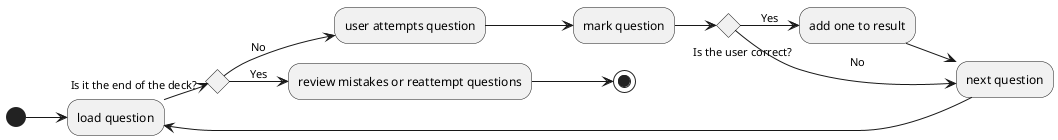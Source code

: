 @startuml
left to right direction
(*) --> load question
If "Is it the end of the deck?" then
--> [No] "user attempts question"
--> "mark question"
If "Is the user correct?" then
--> [Yes] "add one to result"
--> "next question"
--> "load question"
else
--> [No] "next question"
Endif
else
--> [Yes] "review mistakes or reattempt questions"
Endif
-->(*)
@enduml

